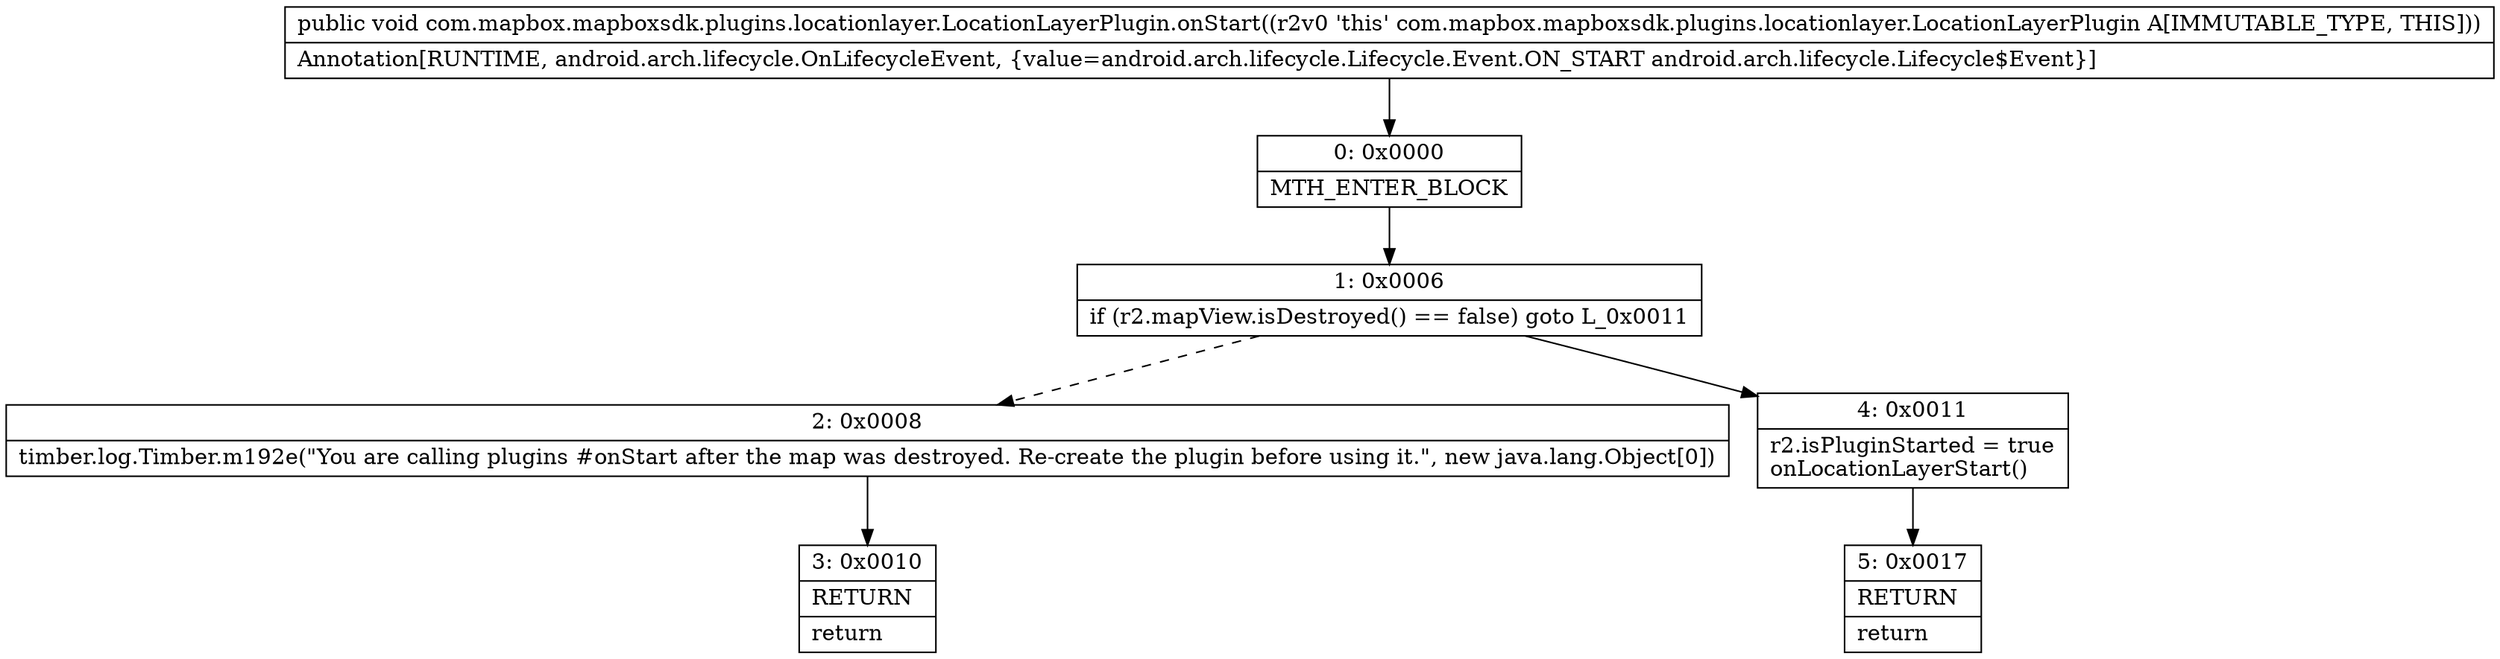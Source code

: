 digraph "CFG forcom.mapbox.mapboxsdk.plugins.locationlayer.LocationLayerPlugin.onStart()V" {
Node_0 [shape=record,label="{0\:\ 0x0000|MTH_ENTER_BLOCK\l}"];
Node_1 [shape=record,label="{1\:\ 0x0006|if (r2.mapView.isDestroyed() == false) goto L_0x0011\l}"];
Node_2 [shape=record,label="{2\:\ 0x0008|timber.log.Timber.m192e(\"You are calling plugins #onStart after the map was destroyed. Re\-create the plugin before using it.\", new java.lang.Object[0])\l}"];
Node_3 [shape=record,label="{3\:\ 0x0010|RETURN\l|return\l}"];
Node_4 [shape=record,label="{4\:\ 0x0011|r2.isPluginStarted = true\lonLocationLayerStart()\l}"];
Node_5 [shape=record,label="{5\:\ 0x0017|RETURN\l|return\l}"];
MethodNode[shape=record,label="{public void com.mapbox.mapboxsdk.plugins.locationlayer.LocationLayerPlugin.onStart((r2v0 'this' com.mapbox.mapboxsdk.plugins.locationlayer.LocationLayerPlugin A[IMMUTABLE_TYPE, THIS]))  | Annotation[RUNTIME, android.arch.lifecycle.OnLifecycleEvent, \{value=android.arch.lifecycle.Lifecycle.Event.ON_START android.arch.lifecycle.Lifecycle$Event\}]\l}"];
MethodNode -> Node_0;
Node_0 -> Node_1;
Node_1 -> Node_2[style=dashed];
Node_1 -> Node_4;
Node_2 -> Node_3;
Node_4 -> Node_5;
}

